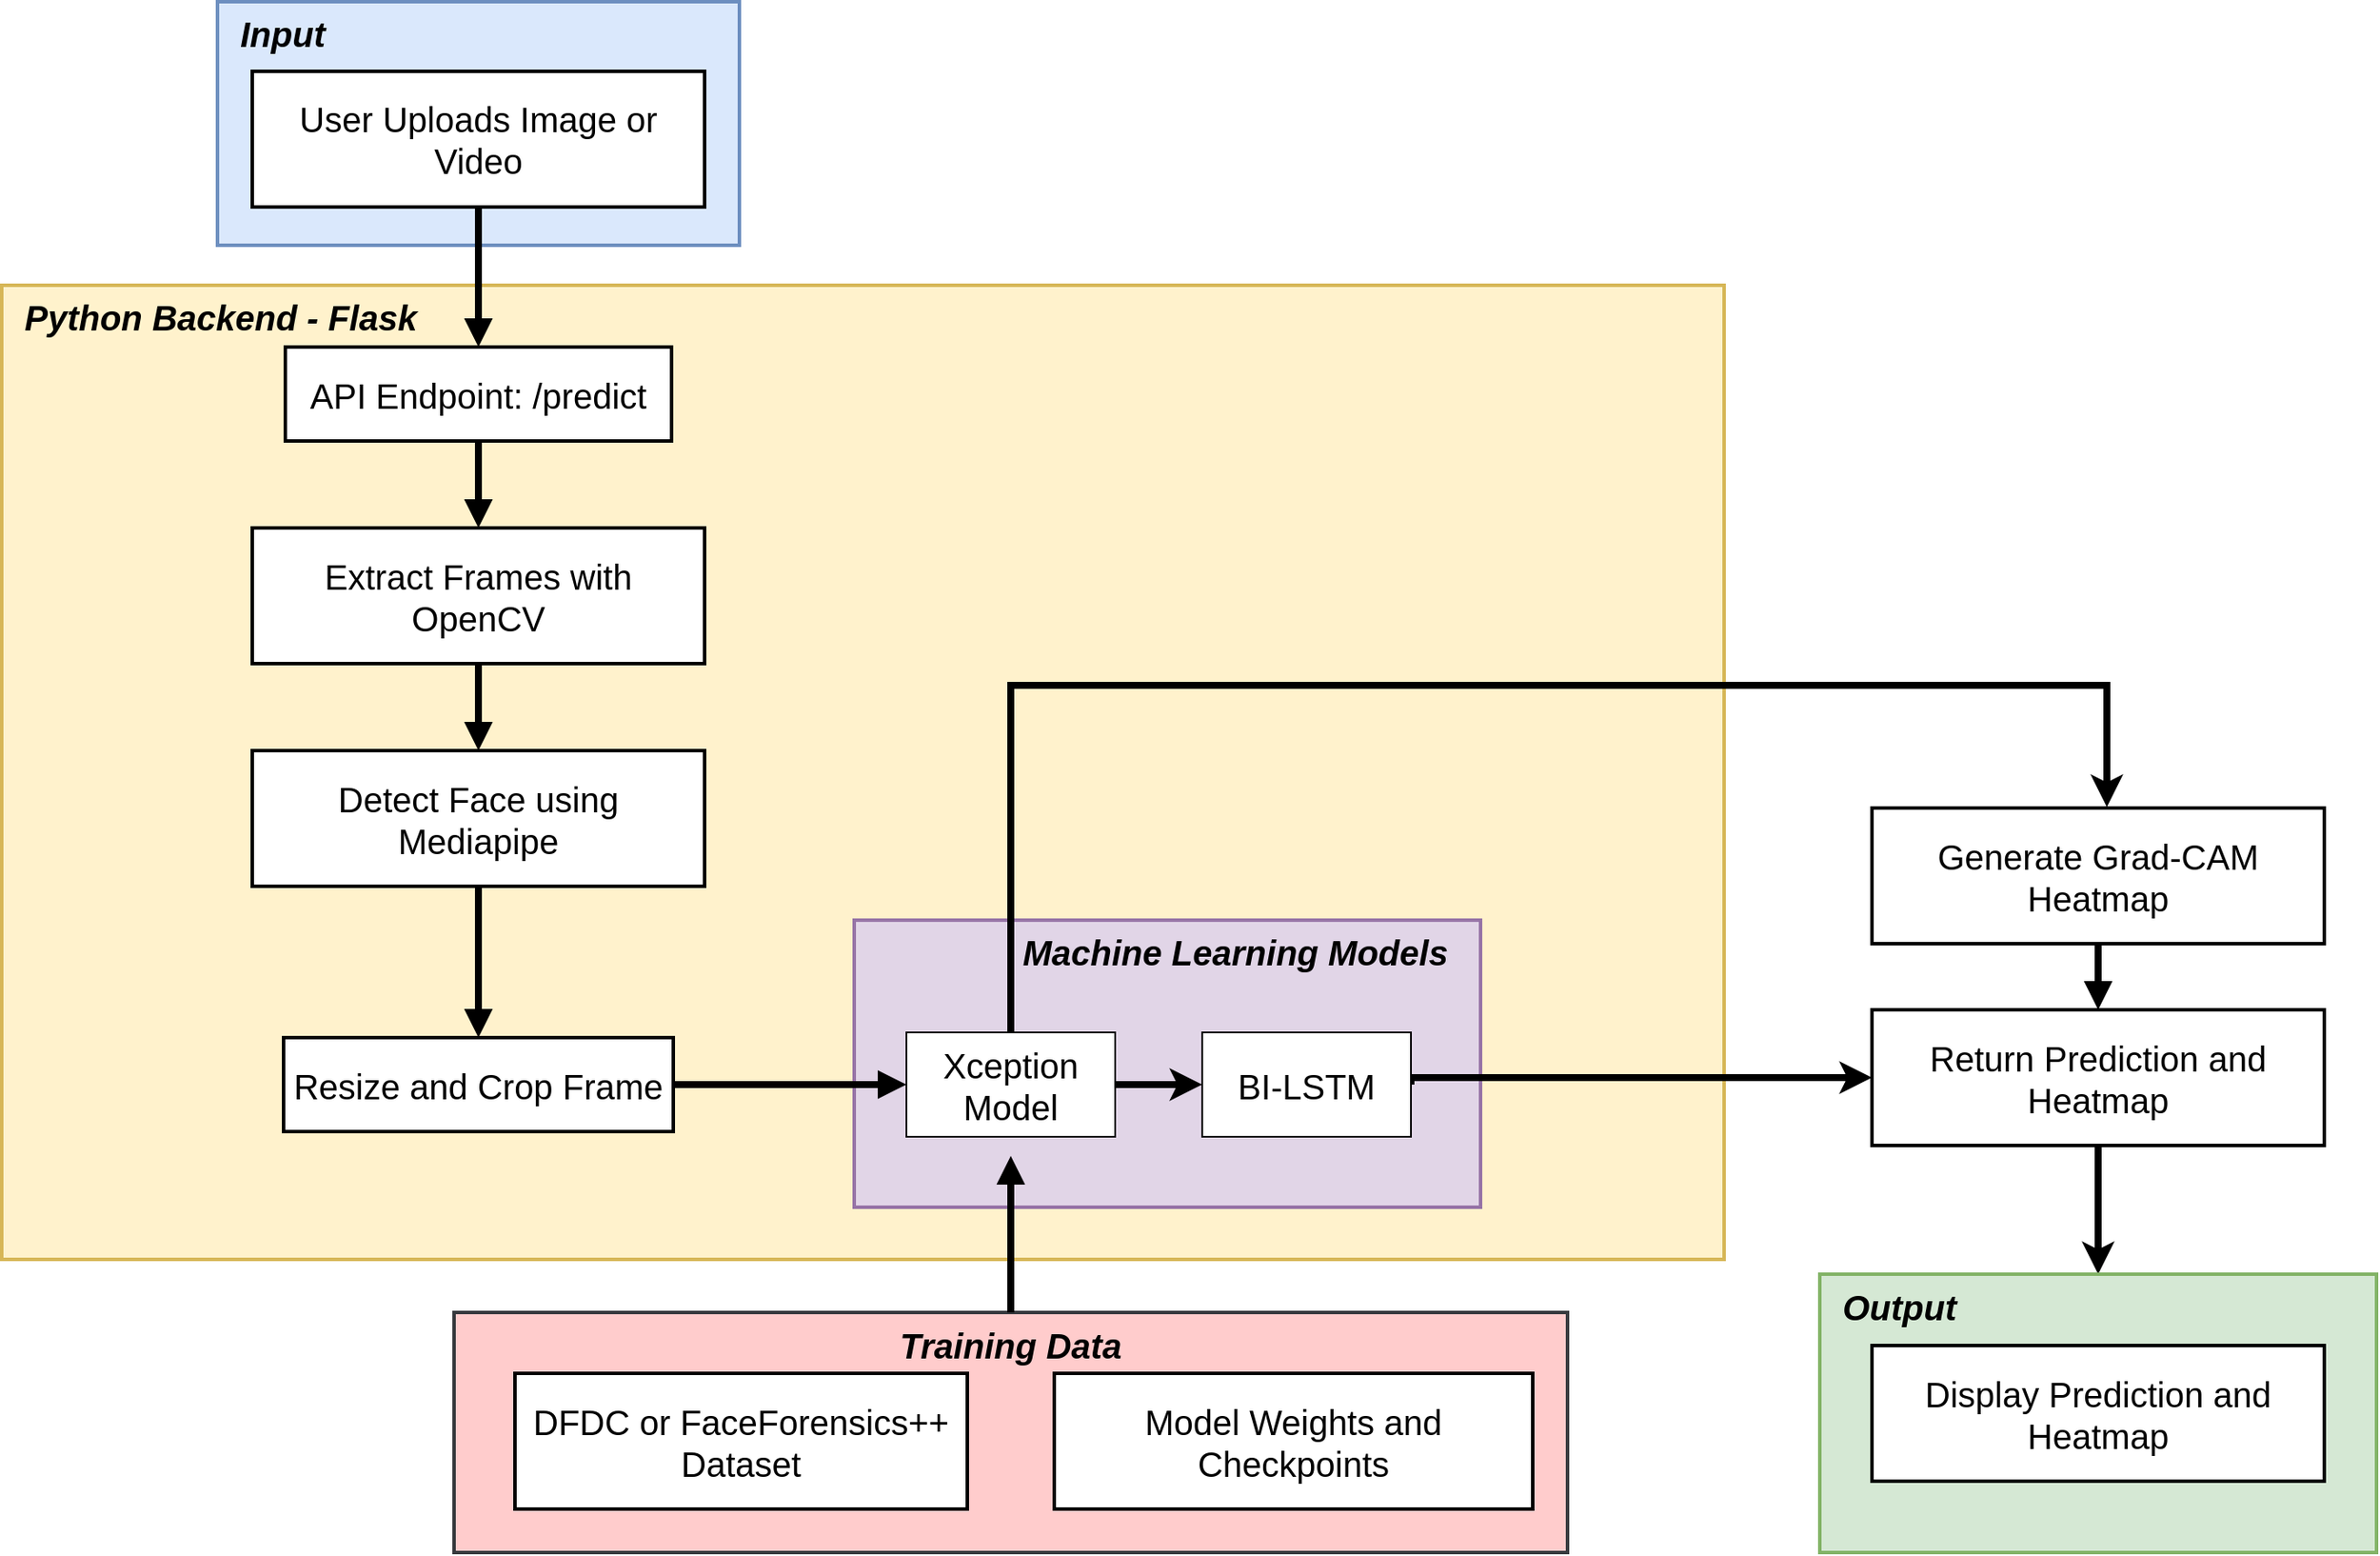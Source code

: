 <mxfile version="27.2.0">
  <diagram name="Page-1" id="B7ypKxJ6UBQbOQEK7qXx">
    <mxGraphModel dx="2298" dy="1373" grid="1" gridSize="10" guides="1" tooltips="1" connect="1" arrows="1" fold="1" page="1" pageScale="1" pageWidth="850" pageHeight="1100" background="#ffffff" math="0" shadow="0">
      <root>
        <mxCell id="0" />
        <mxCell id="1" parent="0" />
        <mxCell id="I_QHsUmjhxNyvni-dwqb-2" value="  Python Backend - Flask" style="whiteSpace=wrap;strokeWidth=2;fontSize=20;align=left;labelPosition=center;verticalLabelPosition=middle;verticalAlign=top;fontStyle=3;fillColor=#fff2cc;strokeColor=#d6b656;" parent="1" vertex="1">
          <mxGeometry x="230" y="170" width="990" height="560" as="geometry" />
        </mxCell>
        <mxCell id="CRdauCQWdr09auiODn36-16" value="  Machine Learning Models   " style="whiteSpace=wrap;strokeWidth=2;fontSize=20;align=right;labelPosition=center;verticalLabelPosition=middle;verticalAlign=top;fontStyle=3;fillColor=#e1d5e7;strokeColor=#9673a6;" vertex="1" parent="1">
          <mxGeometry x="720" y="534.95" width="360" height="165.05" as="geometry" />
        </mxCell>
        <mxCell id="CRdauCQWdr09auiODn36-15" value="  Input" style="whiteSpace=wrap;strokeWidth=2;fontSize=20;align=left;labelPosition=center;verticalLabelPosition=middle;verticalAlign=top;fontStyle=3;fillColor=#dae8fc;strokeColor=#6c8ebf;" vertex="1" parent="1">
          <mxGeometry x="354" y="7" width="300" height="140" as="geometry" />
        </mxCell>
        <mxCell id="I_QHsUmjhxNyvni-dwqb-1" value="Training Data" style="whiteSpace=wrap;strokeWidth=2;fontSize=20;verticalAlign=top;fontStyle=3;fillColor=#ffcccc;strokeColor=#36393d;" parent="1" vertex="1">
          <mxGeometry x="490" y="760.5" width="640" height="138" as="geometry" />
        </mxCell>
        <mxCell id="I_QHsUmjhxNyvni-dwqb-4" value="User Uploads Image or Video" style="whiteSpace=wrap;strokeWidth=2;fontSize=20;" parent="1" vertex="1">
          <mxGeometry x="374" y="47" width="260" height="78" as="geometry" />
        </mxCell>
        <mxCell id="I_QHsUmjhxNyvni-dwqb-6" value="API Endpoint: /predict" style="whiteSpace=wrap;strokeWidth=2;fontSize=20;" parent="1" vertex="1">
          <mxGeometry x="393" y="205.5" width="222" height="54" as="geometry" />
        </mxCell>
        <mxCell id="I_QHsUmjhxNyvni-dwqb-7" value="Extract Frames with OpenCV" style="whiteSpace=wrap;strokeWidth=2;fontSize=20;" parent="1" vertex="1">
          <mxGeometry x="374" y="309.5" width="260" height="78" as="geometry" />
        </mxCell>
        <mxCell id="I_QHsUmjhxNyvni-dwqb-8" value="Detect Face using Mediapipe" style="whiteSpace=wrap;strokeWidth=2;fontSize=20;" parent="1" vertex="1">
          <mxGeometry x="374" y="437.5" width="260" height="78" as="geometry" />
        </mxCell>
        <mxCell id="I_QHsUmjhxNyvni-dwqb-9" value="Resize and Crop Frame" style="whiteSpace=wrap;strokeWidth=2;fontSize=20;" parent="1" vertex="1">
          <mxGeometry x="392" y="602.5" width="224" height="54" as="geometry" />
        </mxCell>
        <mxCell id="I_QHsUmjhxNyvni-dwqb-12" value="Generate Grad-CAM Heatmap" style="whiteSpace=wrap;strokeWidth=2;fontSize=20;" parent="1" vertex="1">
          <mxGeometry x="1305" y="470.5" width="260" height="78" as="geometry" />
        </mxCell>
        <mxCell id="CRdauCQWdr09auiODn36-5" style="edgeStyle=orthogonalEdgeStyle;rounded=0;orthogonalLoop=1;jettySize=auto;html=1;exitX=0.5;exitY=1;exitDx=0;exitDy=0;strokeWidth=4;entryX=0.5;entryY=0;entryDx=0;entryDy=0;" edge="1" parent="1" source="I_QHsUmjhxNyvni-dwqb-13" target="CRdauCQWdr09auiODn36-9">
          <mxGeometry relative="1" as="geometry" />
        </mxCell>
        <mxCell id="I_QHsUmjhxNyvni-dwqb-13" value="Return Prediction and Heatmap" style="whiteSpace=wrap;strokeWidth=2;fontSize=20;" parent="1" vertex="1">
          <mxGeometry x="1305" y="586.5" width="260" height="78" as="geometry" />
        </mxCell>
        <mxCell id="I_QHsUmjhxNyvni-dwqb-14" value="DFDC or FaceForensics++ Dataset" style="whiteSpace=wrap;strokeWidth=2;fontSize=20;" parent="1" vertex="1">
          <mxGeometry x="525" y="795.5" width="260" height="78" as="geometry" />
        </mxCell>
        <mxCell id="I_QHsUmjhxNyvni-dwqb-15" value="Model Weights and Checkpoints" style="whiteSpace=wrap;strokeWidth=2;fontSize=20;" parent="1" vertex="1">
          <mxGeometry x="835" y="795.5" width="275" height="78" as="geometry" />
        </mxCell>
        <mxCell id="I_QHsUmjhxNyvni-dwqb-16" value="" style="curved=1;startArrow=none;endArrow=block;exitX=0.5;exitY=1;entryX=0.5;entryY=0;rounded=0;entryDx=0;entryDy=0;strokeWidth=4;" parent="1" source="I_QHsUmjhxNyvni-dwqb-4" target="I_QHsUmjhxNyvni-dwqb-6" edge="1">
          <mxGeometry relative="1" as="geometry">
            <Array as="points" />
          </mxGeometry>
        </mxCell>
        <mxCell id="I_QHsUmjhxNyvni-dwqb-17" value="" style="curved=1;startArrow=none;endArrow=block;exitX=0.5;exitY=1;entryX=0.5;entryY=0;rounded=0;strokeWidth=4;" parent="1" source="I_QHsUmjhxNyvni-dwqb-6" target="I_QHsUmjhxNyvni-dwqb-7" edge="1">
          <mxGeometry relative="1" as="geometry">
            <Array as="points" />
          </mxGeometry>
        </mxCell>
        <mxCell id="I_QHsUmjhxNyvni-dwqb-18" value="" style="curved=1;startArrow=none;endArrow=block;exitX=0.5;exitY=1;entryX=0.5;entryY=0;rounded=0;strokeWidth=4;" parent="1" source="I_QHsUmjhxNyvni-dwqb-7" target="I_QHsUmjhxNyvni-dwqb-8" edge="1">
          <mxGeometry relative="1" as="geometry">
            <Array as="points" />
          </mxGeometry>
        </mxCell>
        <mxCell id="I_QHsUmjhxNyvni-dwqb-19" value="" style="curved=1;startArrow=none;endArrow=block;exitX=0.5;exitY=1;entryX=0.5;entryY=0;rounded=0;strokeWidth=4;" parent="1" source="I_QHsUmjhxNyvni-dwqb-8" target="I_QHsUmjhxNyvni-dwqb-9" edge="1">
          <mxGeometry relative="1" as="geometry">
            <Array as="points" />
          </mxGeometry>
        </mxCell>
        <mxCell id="I_QHsUmjhxNyvni-dwqb-20" value="" style="curved=1;startArrow=none;endArrow=block;exitX=1;exitY=0.5;entryX=0;entryY=0.5;rounded=0;entryDx=0;entryDy=0;exitDx=0;exitDy=0;strokeWidth=4;" parent="1" source="I_QHsUmjhxNyvni-dwqb-9" target="CRdauCQWdr09auiODn36-10" edge="1">
          <mxGeometry relative="1" as="geometry">
            <Array as="points" />
            <mxPoint x="602" y="652.5" as="sourcePoint" />
            <mxPoint x="900" y="629.5" as="targetPoint" />
          </mxGeometry>
        </mxCell>
        <mxCell id="I_QHsUmjhxNyvni-dwqb-21" value="" style="curved=1;startArrow=none;endArrow=block;entryX=0.001;entryY=0.527;rounded=0;entryDx=0;entryDy=0;entryPerimeter=0;exitX=1;exitY=0.664;exitDx=0;exitDy=0;exitPerimeter=0;strokeWidth=4;" parent="1" target="I_QHsUmjhxNyvni-dwqb-29" edge="1">
          <mxGeometry relative="1" as="geometry">
            <Array as="points">
              <mxPoint x="1610" y="444" />
            </Array>
            <mxPoint x="1572.16" y="507.14" as="sourcePoint" />
          </mxGeometry>
        </mxCell>
        <mxCell id="I_QHsUmjhxNyvni-dwqb-24" value="" style="curved=1;startArrow=none;endArrow=block;exitX=0.5;exitY=1;entryX=0.5;entryY=0;rounded=0;entryDx=0;entryDy=0;strokeWidth=4;" parent="1" source="I_QHsUmjhxNyvni-dwqb-12" target="I_QHsUmjhxNyvni-dwqb-13" edge="1">
          <mxGeometry relative="1" as="geometry">
            <Array as="points" />
          </mxGeometry>
        </mxCell>
        <mxCell id="I_QHsUmjhxNyvni-dwqb-26" value="" style="curved=1;startArrow=none;endArrow=block;rounded=0;strokeWidth=4;exitX=0.5;exitY=0;exitDx=0;exitDy=0;" parent="1" source="I_QHsUmjhxNyvni-dwqb-1" edge="1">
          <mxGeometry relative="1" as="geometry">
            <Array as="points" />
            <mxPoint x="700" y="770.5" as="sourcePoint" />
            <mxPoint x="810" y="670.5" as="targetPoint" />
          </mxGeometry>
        </mxCell>
        <mxCell id="CRdauCQWdr09auiODn36-6" style="edgeStyle=orthogonalEdgeStyle;rounded=0;orthogonalLoop=1;jettySize=auto;html=1;entryX=0.5;entryY=0;entryDx=0;entryDy=0;strokeWidth=4;exitX=0.5;exitY=0;exitDx=0;exitDy=0;" edge="1" parent="1" source="CRdauCQWdr09auiODn36-10">
          <mxGeometry relative="1" as="geometry">
            <mxPoint x="835.04" y="600.68" as="sourcePoint" />
            <mxPoint x="1440" y="470" as="targetPoint" />
            <Array as="points">
              <mxPoint x="810" y="400" />
              <mxPoint x="1440" y="400" />
            </Array>
          </mxGeometry>
        </mxCell>
        <mxCell id="CRdauCQWdr09auiODn36-9" value="  Output" style="whiteSpace=wrap;strokeWidth=2;fontSize=20;align=left;labelPosition=center;verticalLabelPosition=middle;verticalAlign=top;fontStyle=3;fillColor=#d5e8d4;strokeColor=#82b366;" vertex="1" parent="1">
          <mxGeometry x="1275" y="738.5" width="320" height="160" as="geometry" />
        </mxCell>
        <mxCell id="CRdauCQWdr09auiODn36-4" value="Display Prediction and Heatmap" style="whiteSpace=wrap;strokeWidth=2;fontSize=20;" vertex="1" parent="1">
          <mxGeometry x="1305" y="779.5" width="260" height="78" as="geometry" />
        </mxCell>
        <mxCell id="CRdauCQWdr09auiODn36-12" style="edgeStyle=orthogonalEdgeStyle;rounded=0;orthogonalLoop=1;jettySize=auto;html=1;exitX=1;exitY=0.5;exitDx=0;exitDy=0;strokeWidth=4;" edge="1" parent="1" source="CRdauCQWdr09auiODn36-10" target="CRdauCQWdr09auiODn36-11">
          <mxGeometry relative="1" as="geometry" />
        </mxCell>
        <mxCell id="CRdauCQWdr09auiODn36-10" value="Xception Model" style="rounded=0;whiteSpace=wrap;html=1;fontSize=20;" vertex="1" parent="1">
          <mxGeometry x="750" y="599.5" width="120" height="60" as="geometry" />
        </mxCell>
        <mxCell id="CRdauCQWdr09auiODn36-13" style="edgeStyle=orthogonalEdgeStyle;rounded=0;orthogonalLoop=1;jettySize=auto;html=1;exitX=1;exitY=0.5;exitDx=0;exitDy=0;entryX=0;entryY=0.5;entryDx=0;entryDy=0;strokeWidth=4;" edge="1" parent="1" source="CRdauCQWdr09auiODn36-11" target="I_QHsUmjhxNyvni-dwqb-13">
          <mxGeometry relative="1" as="geometry">
            <mxPoint x="2400" y="430.5" as="targetPoint" />
            <Array as="points">
              <mxPoint x="1040" y="626" />
            </Array>
          </mxGeometry>
        </mxCell>
        <mxCell id="CRdauCQWdr09auiODn36-11" value="BI-LSTM" style="rounded=0;whiteSpace=wrap;html=1;fontSize=20;" vertex="1" parent="1">
          <mxGeometry x="920" y="599.5" width="120" height="60" as="geometry" />
        </mxCell>
      </root>
    </mxGraphModel>
  </diagram>
</mxfile>
